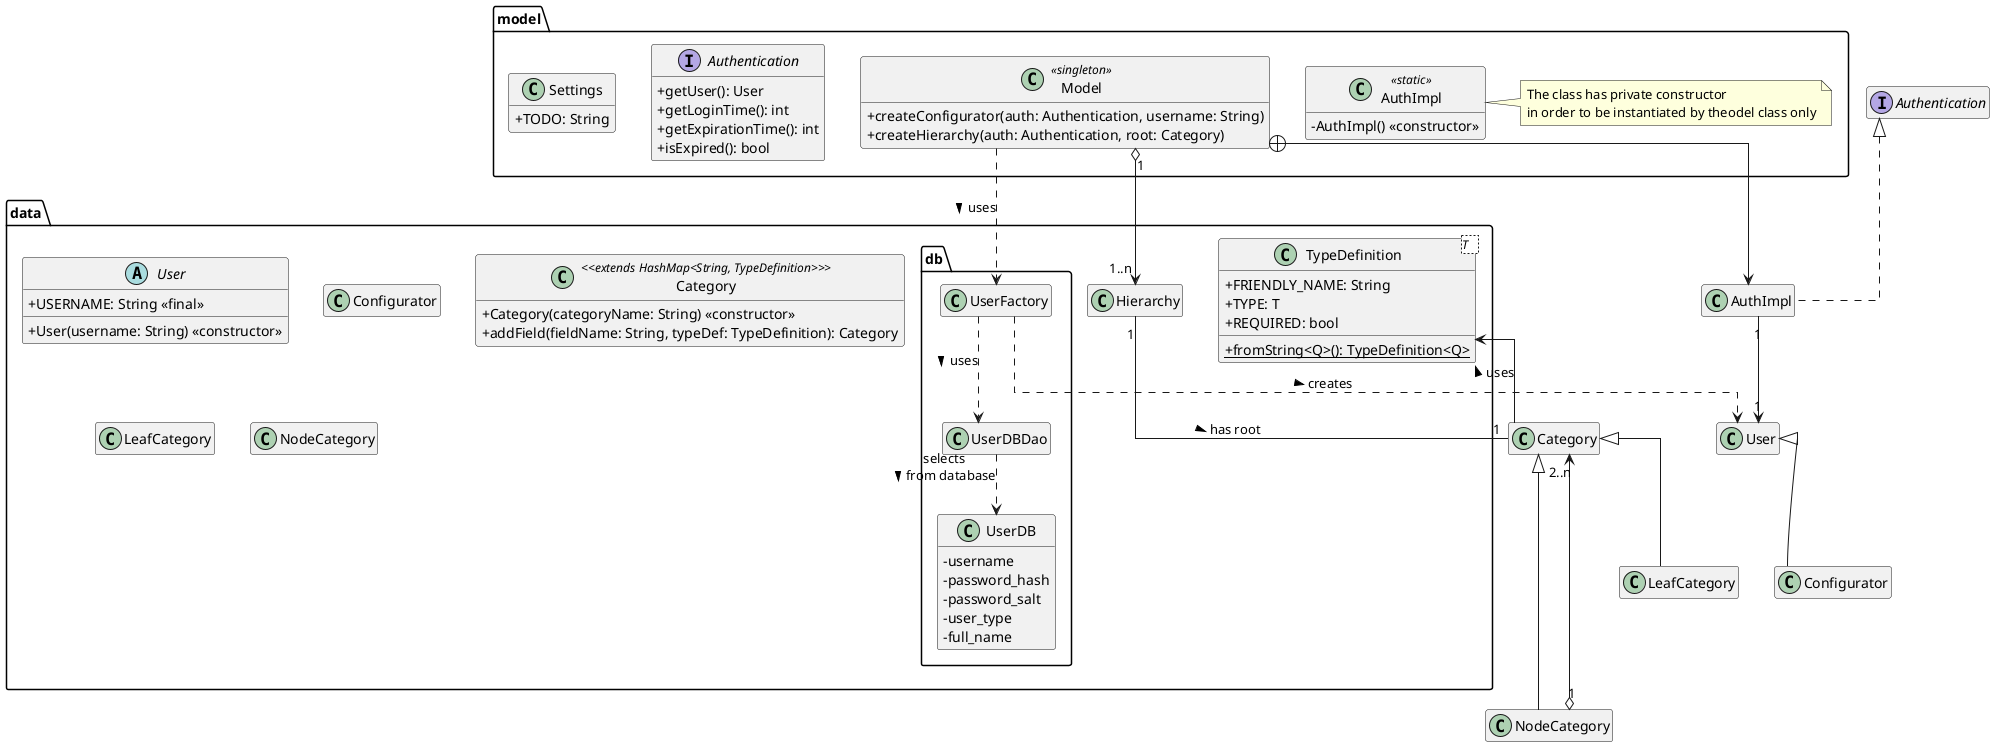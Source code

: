 @startuml

skinparam ClassAttributeIconSize 0
'skinparam groupInheritance 2
skinparam linetype ortho
hide empty members

package model #FFFFFF {
    class Model <<singleton>> {
        + createConfigurator(auth: Authentication, username: String)
        + createHierarchy(auth: Authentication, root: Category)
    }

    interface Authentication {
        + getUser(): User
        + getLoginTime(): int
        + getExpirationTime(): int
        + isExpired(): bool
    }

    'add nota per classe innestata
    class AuthImpl <<static>> {
        - AuthImpl() <<constructor>>
    }

    note right of AuthImpl : The class has private constructor\nin order to be instantiated by the\Model class only


    class Settings {
        + TODO: String
    }
}


package data #FFFFFF {
    abstract class User {
        + USERNAME: String <<final>>
        + User(username: String) <<constructor>>
    }

    class Configurator {
    
    }

    class Hierarchy{

    }

    class Category <<extends HashMap<String, TypeDefinition>>> {
        + Category(categoryName: String) <<constructor>>
        + addField(fieldName: String, typeDef: TypeDefinition): Category
    }

    class TypeDefinition<T   > {
        + FRIENDLY_NAME: String
        + TYPE: T
        + REQUIRED: bool
        + {static} fromString<Q>(): TypeDefinition<Q>
    }

    class LeafCategory{
    }

    class NodeCategory{
    }

    package db #FFFFFF {
        class UserDB {
            - username
            - password_hash
            - password_salt
            - user_type
            - full_name
        }

        class UserDBDao

        class UserFactory
    }

}


class Configurator extends User
class LeafCategory extends Category
class NodeCategory extends Category
class AuthImpl implements Authentication

LeafCategory -[hidden]-> NodeCategory
Model "1" o--> "1..n" Hierarchy
Hierarchy "1" -- "1" Category: has root >
NodeCategory "1" o-right-> "2..n" Category
Model +--> AuthImpl
AuthImpl "1" --> "1" User
Category -up-> TypeDefinition: uses >

Model ..> UserFactory: uses >
UserFactory ..> User: creates >
UserFactory ..> UserDBDao: uses >
UserDBDao ..> UserDB: selects\nfrom database >

@enduml